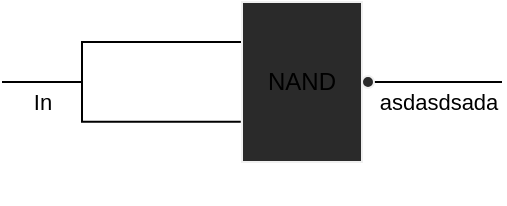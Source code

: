 <mxfile version="13.1.3">
    <diagram id="6hGFLwfOUW9BJ-s0fimq" name="Page-1">
        <mxGraphModel dx="874" dy="567" grid="1" gridSize="10" guides="1" tooltips="1" connect="1" arrows="1" fold="1" page="1" pageScale="1" pageWidth="827" pageHeight="1169" math="0" shadow="0">
            <root>
                <mxCell id="0"/>
                <mxCell id="1" parent="0"/>
                <mxCell id="6" style="edgeStyle=elbowEdgeStyle;rounded=0;orthogonalLoop=1;jettySize=auto;html=1;endArrow=none;endFill=0;" parent="1" source="3" edge="1">
                    <mxGeometry relative="1" as="geometry">
                        <mxPoint y="50" as="targetPoint"/>
                        <Array as="points">
                            <mxPoint x="40" y="30"/>
                            <mxPoint x="80" y="30"/>
                            <mxPoint x="40" y="40"/>
                            <mxPoint x="70" y="40"/>
                            <mxPoint x="100" y="20"/>
                        </Array>
                    </mxGeometry>
                </mxCell>
                <mxCell id="7" value="In" style="edgeStyle=elbowEdgeStyle;rounded=0;orthogonalLoop=1;jettySize=auto;html=1;endArrow=none;endFill=0;exitX=-0.009;exitY=0.748;exitDx=0;exitDy=0;exitPerimeter=0;" parent="1" source="3" edge="1">
                    <mxGeometry x="1" y="10" relative="1" as="geometry">
                        <mxPoint x="20" y="50" as="targetPoint"/>
                        <Array as="points">
                            <mxPoint x="40" y="60"/>
                        </Array>
                        <mxPoint as="offset"/>
                    </mxGeometry>
                </mxCell>
                <mxCell id="8" value="asdasdsada&lt;br&gt;" style="edgeStyle=elbowEdgeStyle;rounded=0;orthogonalLoop=1;jettySize=auto;html=1;exitX=1;exitY=0.5;exitDx=0;exitDy=0;exitPerimeter=0;endArrow=none;endFill=0;" parent="1" source="3" edge="1">
                    <mxGeometry x="0.013" y="-10" relative="1" as="geometry">
                        <mxPoint x="250" y="50" as="targetPoint"/>
                        <mxPoint x="-1" as="offset"/>
                    </mxGeometry>
                </mxCell>
                <mxCell id="3" value="&lt;br&gt;" style="verticalLabelPosition=bottom;shadow=0;dashed=0;align=center;html=1;verticalAlign=top;shape=mxgraph.electrical.iec_logic_gates.nand;fontFamily=Helvetica;fontSize=12;fontColor=#F0F0F0;strokeColor=#f0f0f0;fillColor=#2a2a2a;" parent="1" vertex="1">
                    <mxGeometry x="120" y="10" width="66" height="80" as="geometry"/>
                </mxCell>
            </root>
        </mxGraphModel>
    </diagram>
</mxfile>